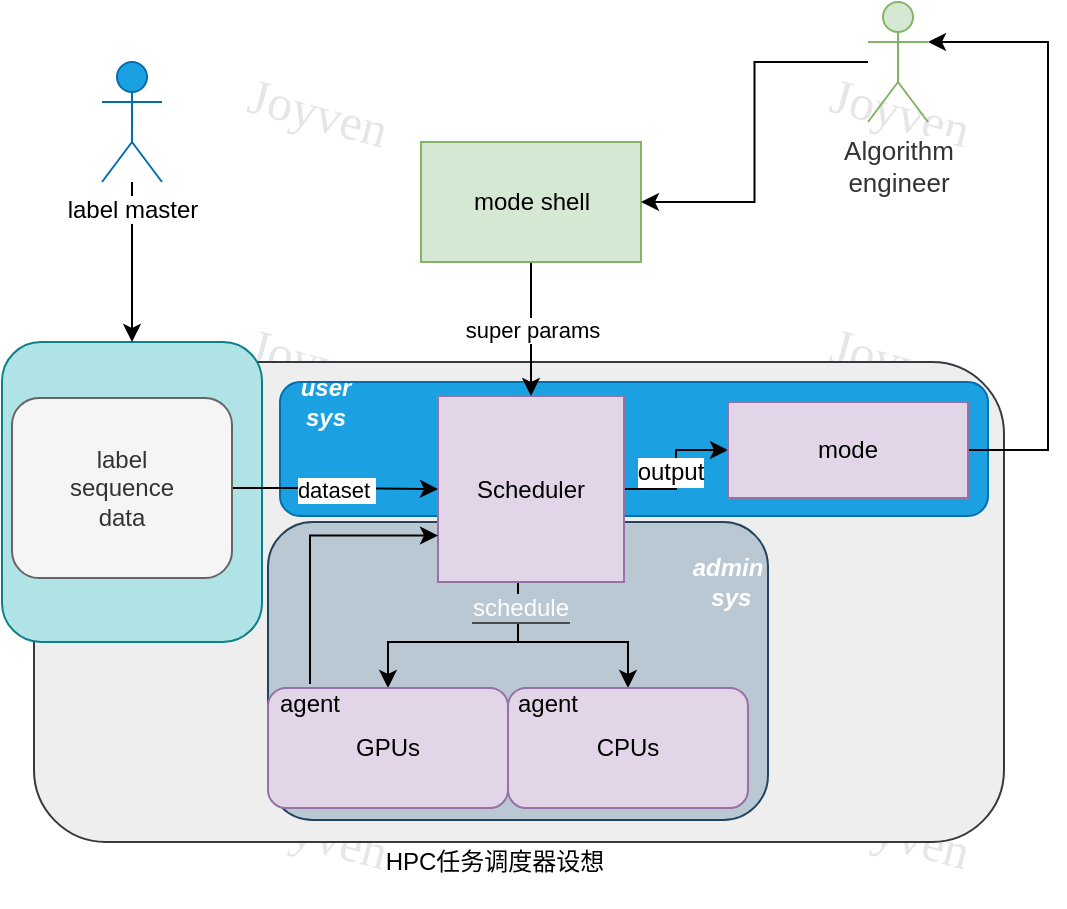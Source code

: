 <mxfile version="12.1.9" type="github" pages="1">
  <diagram id="rTVFwnJ2DSD0SSPIGdtP" name="第 1 页">
    <mxGraphModel dx="772" dy="532" grid="1" gridSize="10" guides="1" tooltips="1" connect="1" arrows="1" fold="1" page="1" pageScale="1" pageWidth="827" pageHeight="1169" math="0" shadow="0">
      <root>
        <mxCell id="0"/>
        <mxCell id="1" parent="0"/>
        <mxCell id="T5vKRFAIJWa_MrC4thSI-39" value="&lt;p&gt;&lt;font&gt;Joyven&lt;/font&gt;&lt;/p&gt;" style="text;html=1;strokeColor=none;fillColor=none;align=center;verticalAlign=middle;whiteSpace=wrap;rounded=0;labelBackgroundColor=none;fontColor=#E6E6E6;fontFamily=Verdana;rotation=15;fontSize=25;" vertex="1" parent="1">
          <mxGeometry x="283.5" y="240" width="103" height="49" as="geometry"/>
        </mxCell>
        <mxCell id="T5vKRFAIJWa_MrC4thSI-40" value="&lt;font color=&quot;#e6e6e6&quot; style=&quot;font-size: 25px&quot;&gt;Joyven&lt;/font&gt;" style="text;html=1;strokeColor=none;fillColor=none;align=center;verticalAlign=middle;whiteSpace=wrap;rounded=0;labelBackgroundColor=none;fontColor=#000000;fontFamily=Verdana;rotation=15;fontSize=25;" vertex="1" parent="1">
          <mxGeometry x="575" y="240" width="103" height="49" as="geometry"/>
        </mxCell>
        <mxCell id="T5vKRFAIJWa_MrC4thSI-41" value="&lt;font color=&quot;#e6e6e6&quot; style=&quot;font-size: 25px&quot;&gt;Joyven&lt;/font&gt;" style="text;html=1;strokeColor=none;fillColor=none;align=center;verticalAlign=middle;whiteSpace=wrap;rounded=0;labelBackgroundColor=none;fontColor=#000000;fontFamily=Verdana;rotation=15;fontSize=25;" vertex="1" parent="1">
          <mxGeometry x="283.5" y="365.5" width="103" height="49" as="geometry"/>
        </mxCell>
        <mxCell id="T5vKRFAIJWa_MrC4thSI-42" value="&lt;font color=&quot;#e6e6e6&quot; style=&quot;font-size: 25px&quot;&gt;Joyven&lt;/font&gt;" style="text;html=1;strokeColor=none;fillColor=none;align=center;verticalAlign=middle;whiteSpace=wrap;rounded=0;labelBackgroundColor=none;fontColor=#000000;fontFamily=Verdana;rotation=15;fontSize=25;" vertex="1" parent="1">
          <mxGeometry x="575" y="365.5" width="103" height="49" as="geometry"/>
        </mxCell>
        <mxCell id="T5vKRFAIJWa_MrC4thSI-43" value="&lt;font color=&quot;#e6e6e6&quot; style=&quot;font-size: 25px&quot;&gt;Joyven&lt;/font&gt;" style="text;html=1;strokeColor=none;fillColor=none;align=center;verticalAlign=middle;whiteSpace=wrap;rounded=0;labelBackgroundColor=none;fontColor=#000000;fontFamily=Verdana;rotation=15;fontSize=25;" vertex="1" parent="1">
          <mxGeometry x="283.5" y="601" width="103" height="49" as="geometry"/>
        </mxCell>
        <mxCell id="T5vKRFAIJWa_MrC4thSI-44" value="&lt;font color=&quot;#e6e6e6&quot; style=&quot;font-size: 25px&quot;&gt;Joyven&lt;/font&gt;" style="text;html=1;strokeColor=none;fillColor=none;align=center;verticalAlign=middle;whiteSpace=wrap;rounded=0;labelBackgroundColor=none;fontColor=#000000;fontFamily=Verdana;rotation=15;fontSize=25;" vertex="1" parent="1">
          <mxGeometry x="575" y="601" width="103" height="49" as="geometry"/>
        </mxCell>
        <mxCell id="T5vKRFAIJWa_MrC4thSI-18" value="" style="rounded=1;whiteSpace=wrap;html=1;fillColor=#eeeeee;strokeColor=#36393d;" vertex="1" parent="1">
          <mxGeometry x="193" y="390" width="485" height="240" as="geometry"/>
        </mxCell>
        <mxCell id="T5vKRFAIJWa_MrC4thSI-34" value="" style="rounded=1;whiteSpace=wrap;html=1;labelBackgroundColor=#FFFFFF;fontColor=#ffffff;fillColor=#1ba1e2;strokeColor=#006EAF;" vertex="1" parent="1">
          <mxGeometry x="316" y="400" width="354" height="67" as="geometry"/>
        </mxCell>
        <mxCell id="T5vKRFAIJWa_MrC4thSI-29" value="" style="rounded=1;whiteSpace=wrap;html=1;fillColor=#bac8d3;strokeColor=#23445d;" vertex="1" parent="1">
          <mxGeometry x="310" y="470" width="250" height="149" as="geometry"/>
        </mxCell>
        <mxCell id="T5vKRFAIJWa_MrC4thSI-20" value="" style="rounded=1;whiteSpace=wrap;html=1;fillColor=#b0e3e6;strokeColor=#0e8088;" vertex="1" parent="1">
          <mxGeometry x="177" y="380" width="130" height="150" as="geometry"/>
        </mxCell>
        <mxCell id="T5vKRFAIJWa_MrC4thSI-15" style="edgeStyle=orthogonalEdgeStyle;rounded=0;orthogonalLoop=1;jettySize=auto;html=1;entryX=0.5;entryY=0;entryDx=0;entryDy=0;startArrow=none;startFill=0;" edge="1" parent="1" source="T5vKRFAIJWa_MrC4thSI-5" target="T5vKRFAIJWa_MrC4thSI-8">
          <mxGeometry relative="1" as="geometry">
            <Array as="points">
              <mxPoint x="435" y="530"/>
              <mxPoint x="370" y="530"/>
            </Array>
          </mxGeometry>
        </mxCell>
        <mxCell id="T5vKRFAIJWa_MrC4thSI-16" style="edgeStyle=orthogonalEdgeStyle;rounded=0;orthogonalLoop=1;jettySize=auto;html=1;startArrow=none;startFill=0;" edge="1" parent="1" source="T5vKRFAIJWa_MrC4thSI-5" target="T5vKRFAIJWa_MrC4thSI-11">
          <mxGeometry relative="1" as="geometry">
            <Array as="points">
              <mxPoint x="435" y="530"/>
              <mxPoint x="490" y="530"/>
            </Array>
          </mxGeometry>
        </mxCell>
        <mxCell id="T5vKRFAIJWa_MrC4thSI-19" value="&lt;span style=&quot;background-color: rgb(186 , 200 , 211)&quot;&gt;schedule&lt;/span&gt;" style="text;html=1;resizable=0;points=[];align=center;verticalAlign=middle;labelBackgroundColor=#4D4D4D;fontColor=#FFFFFF;" vertex="1" connectable="0" parent="T5vKRFAIJWa_MrC4thSI-16">
          <mxGeometry x="-0.789" y="1" relative="1" as="geometry">
            <mxPoint x="-0.5" y="1" as="offset"/>
          </mxGeometry>
        </mxCell>
        <mxCell id="T5vKRFAIJWa_MrC4thSI-17" style="edgeStyle=orthogonalEdgeStyle;rounded=0;orthogonalLoop=1;jettySize=auto;html=1;entryX=0;entryY=0.5;entryDx=0;entryDy=0;" edge="1" parent="1" source="T5vKRFAIJWa_MrC4thSI-5" target="T5vKRFAIJWa_MrC4thSI-12">
          <mxGeometry relative="1" as="geometry"/>
        </mxCell>
        <mxCell id="T5vKRFAIJWa_MrC4thSI-33" value="output" style="text;html=1;resizable=0;points=[];align=center;verticalAlign=middle;labelBackgroundColor=#FFFFFF;fontColor=#000000;" vertex="1" connectable="0" parent="T5vKRFAIJWa_MrC4thSI-17">
          <mxGeometry x="-0.359" y="9" relative="1" as="geometry">
            <mxPoint as="offset"/>
          </mxGeometry>
        </mxCell>
        <mxCell id="T5vKRFAIJWa_MrC4thSI-5" value="Scheduler" style="whiteSpace=wrap;html=1;aspect=fixed;fillColor=#e1d5e7;strokeColor=#9673a6;" vertex="1" parent="1">
          <mxGeometry x="395" y="407" width="93" height="93" as="geometry"/>
        </mxCell>
        <mxCell id="T5vKRFAIJWa_MrC4thSI-13" value="super params" style="edgeStyle=orthogonalEdgeStyle;rounded=0;orthogonalLoop=1;jettySize=auto;html=1;entryX=0.5;entryY=0;entryDx=0;entryDy=0;" edge="1" parent="1" source="T5vKRFAIJWa_MrC4thSI-6" target="T5vKRFAIJWa_MrC4thSI-5">
          <mxGeometry relative="1" as="geometry"/>
        </mxCell>
        <mxCell id="T5vKRFAIJWa_MrC4thSI-6" value="mode shell" style="rounded=0;whiteSpace=wrap;html=1;fillColor=#d5e8d4;strokeColor=#82b366;" vertex="1" parent="1">
          <mxGeometry x="386.5" y="280" width="110" height="60" as="geometry"/>
        </mxCell>
        <mxCell id="T5vKRFAIJWa_MrC4thSI-14" value="dataset&amp;nbsp;" style="edgeStyle=orthogonalEdgeStyle;rounded=0;orthogonalLoop=1;jettySize=auto;html=1;entryX=0;entryY=0.5;entryDx=0;entryDy=0;" edge="1" parent="1" source="T5vKRFAIJWa_MrC4thSI-7" target="T5vKRFAIJWa_MrC4thSI-5">
          <mxGeometry relative="1" as="geometry"/>
        </mxCell>
        <mxCell id="T5vKRFAIJWa_MrC4thSI-7" value="label &lt;br&gt;sequence&lt;br&gt;data" style="rounded=1;whiteSpace=wrap;html=1;fillColor=#f5f5f5;strokeColor=#666666;fontColor=#333333;" vertex="1" parent="1">
          <mxGeometry x="182" y="408" width="110" height="90" as="geometry"/>
        </mxCell>
        <mxCell id="T5vKRFAIJWa_MrC4thSI-8" value="GPUs" style="rounded=1;whiteSpace=wrap;html=1;fillColor=#e1d5e7;strokeColor=#9673a6;" vertex="1" parent="1">
          <mxGeometry x="310" y="553" width="120" height="60" as="geometry"/>
        </mxCell>
        <mxCell id="T5vKRFAIJWa_MrC4thSI-11" value="CPUs" style="rounded=1;whiteSpace=wrap;html=1;fillColor=#e1d5e7;strokeColor=#9673a6;" vertex="1" parent="1">
          <mxGeometry x="430" y="553" width="120" height="60" as="geometry"/>
        </mxCell>
        <mxCell id="T5vKRFAIJWa_MrC4thSI-27" style="edgeStyle=orthogonalEdgeStyle;rounded=0;orthogonalLoop=1;jettySize=auto;html=1;entryX=1;entryY=0.333;entryDx=0;entryDy=0;entryPerimeter=0;exitX=1;exitY=0.5;exitDx=0;exitDy=0;" edge="1" parent="1" source="T5vKRFAIJWa_MrC4thSI-12" target="T5vKRFAIJWa_MrC4thSI-24">
          <mxGeometry relative="1" as="geometry">
            <Array as="points">
              <mxPoint x="700" y="434"/>
              <mxPoint x="700" y="230"/>
            </Array>
          </mxGeometry>
        </mxCell>
        <mxCell id="T5vKRFAIJWa_MrC4thSI-12" value="mode" style="rounded=0;whiteSpace=wrap;html=1;fillColor=#e1d5e7;strokeColor=#9673a6;" vertex="1" parent="1">
          <mxGeometry x="540" y="410" width="120" height="48" as="geometry"/>
        </mxCell>
        <mxCell id="T5vKRFAIJWa_MrC4thSI-22" style="edgeStyle=orthogonalEdgeStyle;rounded=0;orthogonalLoop=1;jettySize=auto;html=1;entryX=0.5;entryY=0;entryDx=0;entryDy=0;" edge="1" parent="1" source="T5vKRFAIJWa_MrC4thSI-21" target="T5vKRFAIJWa_MrC4thSI-20">
          <mxGeometry relative="1" as="geometry">
            <mxPoint x="260" y="360" as="targetPoint"/>
          </mxGeometry>
        </mxCell>
        <mxCell id="T5vKRFAIJWa_MrC4thSI-21" value="&lt;font color=&quot;#000000&quot;&gt;label master&lt;/font&gt;" style="shape=umlActor;verticalLabelPosition=bottom;labelBackgroundColor=#ffffff;verticalAlign=top;html=1;outlineConnect=0;fillColor=#1ba1e2;strokeColor=#006EAF;fontColor=#ffffff;" vertex="1" parent="1">
          <mxGeometry x="227" y="240" width="30" height="60" as="geometry"/>
        </mxCell>
        <mxCell id="T5vKRFAIJWa_MrC4thSI-25" style="edgeStyle=orthogonalEdgeStyle;rounded=0;orthogonalLoop=1;jettySize=auto;html=1;entryX=1;entryY=0.5;entryDx=0;entryDy=0;" edge="1" parent="1" source="T5vKRFAIJWa_MrC4thSI-24" target="T5vKRFAIJWa_MrC4thSI-6">
          <mxGeometry relative="1" as="geometry"/>
        </mxCell>
        <mxCell id="T5vKRFAIJWa_MrC4thSI-24" value="&lt;span style=&quot;color: rgb(51 , 51 , 51) ; font-family: &amp;#34;arial&amp;#34; ; font-size: 13px ; white-space: normal&quot;&gt;Algorithm engineer&lt;/span&gt;" style="shape=umlActor;verticalLabelPosition=bottom;labelBackgroundColor=#ffffff;verticalAlign=top;html=1;outlineConnect=0;fillColor=#d5e8d4;strokeColor=#82b366;" vertex="1" parent="1">
          <mxGeometry x="610" y="210" width="30" height="60" as="geometry"/>
        </mxCell>
        <mxCell id="T5vKRFAIJWa_MrC4thSI-32" style="edgeStyle=orthogonalEdgeStyle;rounded=0;orthogonalLoop=1;jettySize=auto;html=1;entryX=0;entryY=0.75;entryDx=0;entryDy=0;startArrow=none;startFill=0;fontColor=#FFFFFF;" edge="1" parent="1" source="T5vKRFAIJWa_MrC4thSI-30" target="T5vKRFAIJWa_MrC4thSI-5">
          <mxGeometry relative="1" as="geometry">
            <Array as="points">
              <mxPoint x="331" y="477"/>
            </Array>
          </mxGeometry>
        </mxCell>
        <mxCell id="T5vKRFAIJWa_MrC4thSI-30" value="agent" style="text;html=1;strokeColor=none;fillColor=none;align=center;verticalAlign=middle;whiteSpace=wrap;rounded=0;" vertex="1" parent="1">
          <mxGeometry x="311" y="551" width="40" height="20" as="geometry"/>
        </mxCell>
        <mxCell id="T5vKRFAIJWa_MrC4thSI-31" value="agent" style="text;html=1;strokeColor=none;fillColor=none;align=center;verticalAlign=middle;whiteSpace=wrap;rounded=0;" vertex="1" parent="1">
          <mxGeometry x="430" y="551" width="40" height="20" as="geometry"/>
        </mxCell>
        <mxCell id="T5vKRFAIJWa_MrC4thSI-35" value="user &lt;br&gt;sys" style="text;html=1;fillColor=none;align=center;verticalAlign=middle;whiteSpace=wrap;rounded=0;labelBackgroundColor=none;fontColor=#FFFFFF;fontStyle=3" vertex="1" parent="1">
          <mxGeometry x="327" y="400" width="24" height="20" as="geometry"/>
        </mxCell>
        <mxCell id="T5vKRFAIJWa_MrC4thSI-36" value="admin&lt;br&gt;&amp;nbsp;sys" style="text;html=1;fillColor=none;align=center;verticalAlign=middle;whiteSpace=wrap;rounded=0;labelBackgroundColor=none;labelBorderColor=none;fontStyle=3;fontColor=#FFFFFF;" vertex="1" parent="1">
          <mxGeometry x="520" y="490" width="40" height="20" as="geometry"/>
        </mxCell>
        <mxCell id="T5vKRFAIJWa_MrC4thSI-38" value="HPC任务调度器设想" style="text;html=1;strokeColor=none;fillColor=none;align=center;verticalAlign=middle;whiteSpace=wrap;rounded=0;labelBackgroundColor=none;fontColor=#000000;" vertex="1" parent="1">
          <mxGeometry x="354" y="630" width="139" height="20" as="geometry"/>
        </mxCell>
      </root>
    </mxGraphModel>
  </diagram>
</mxfile>

